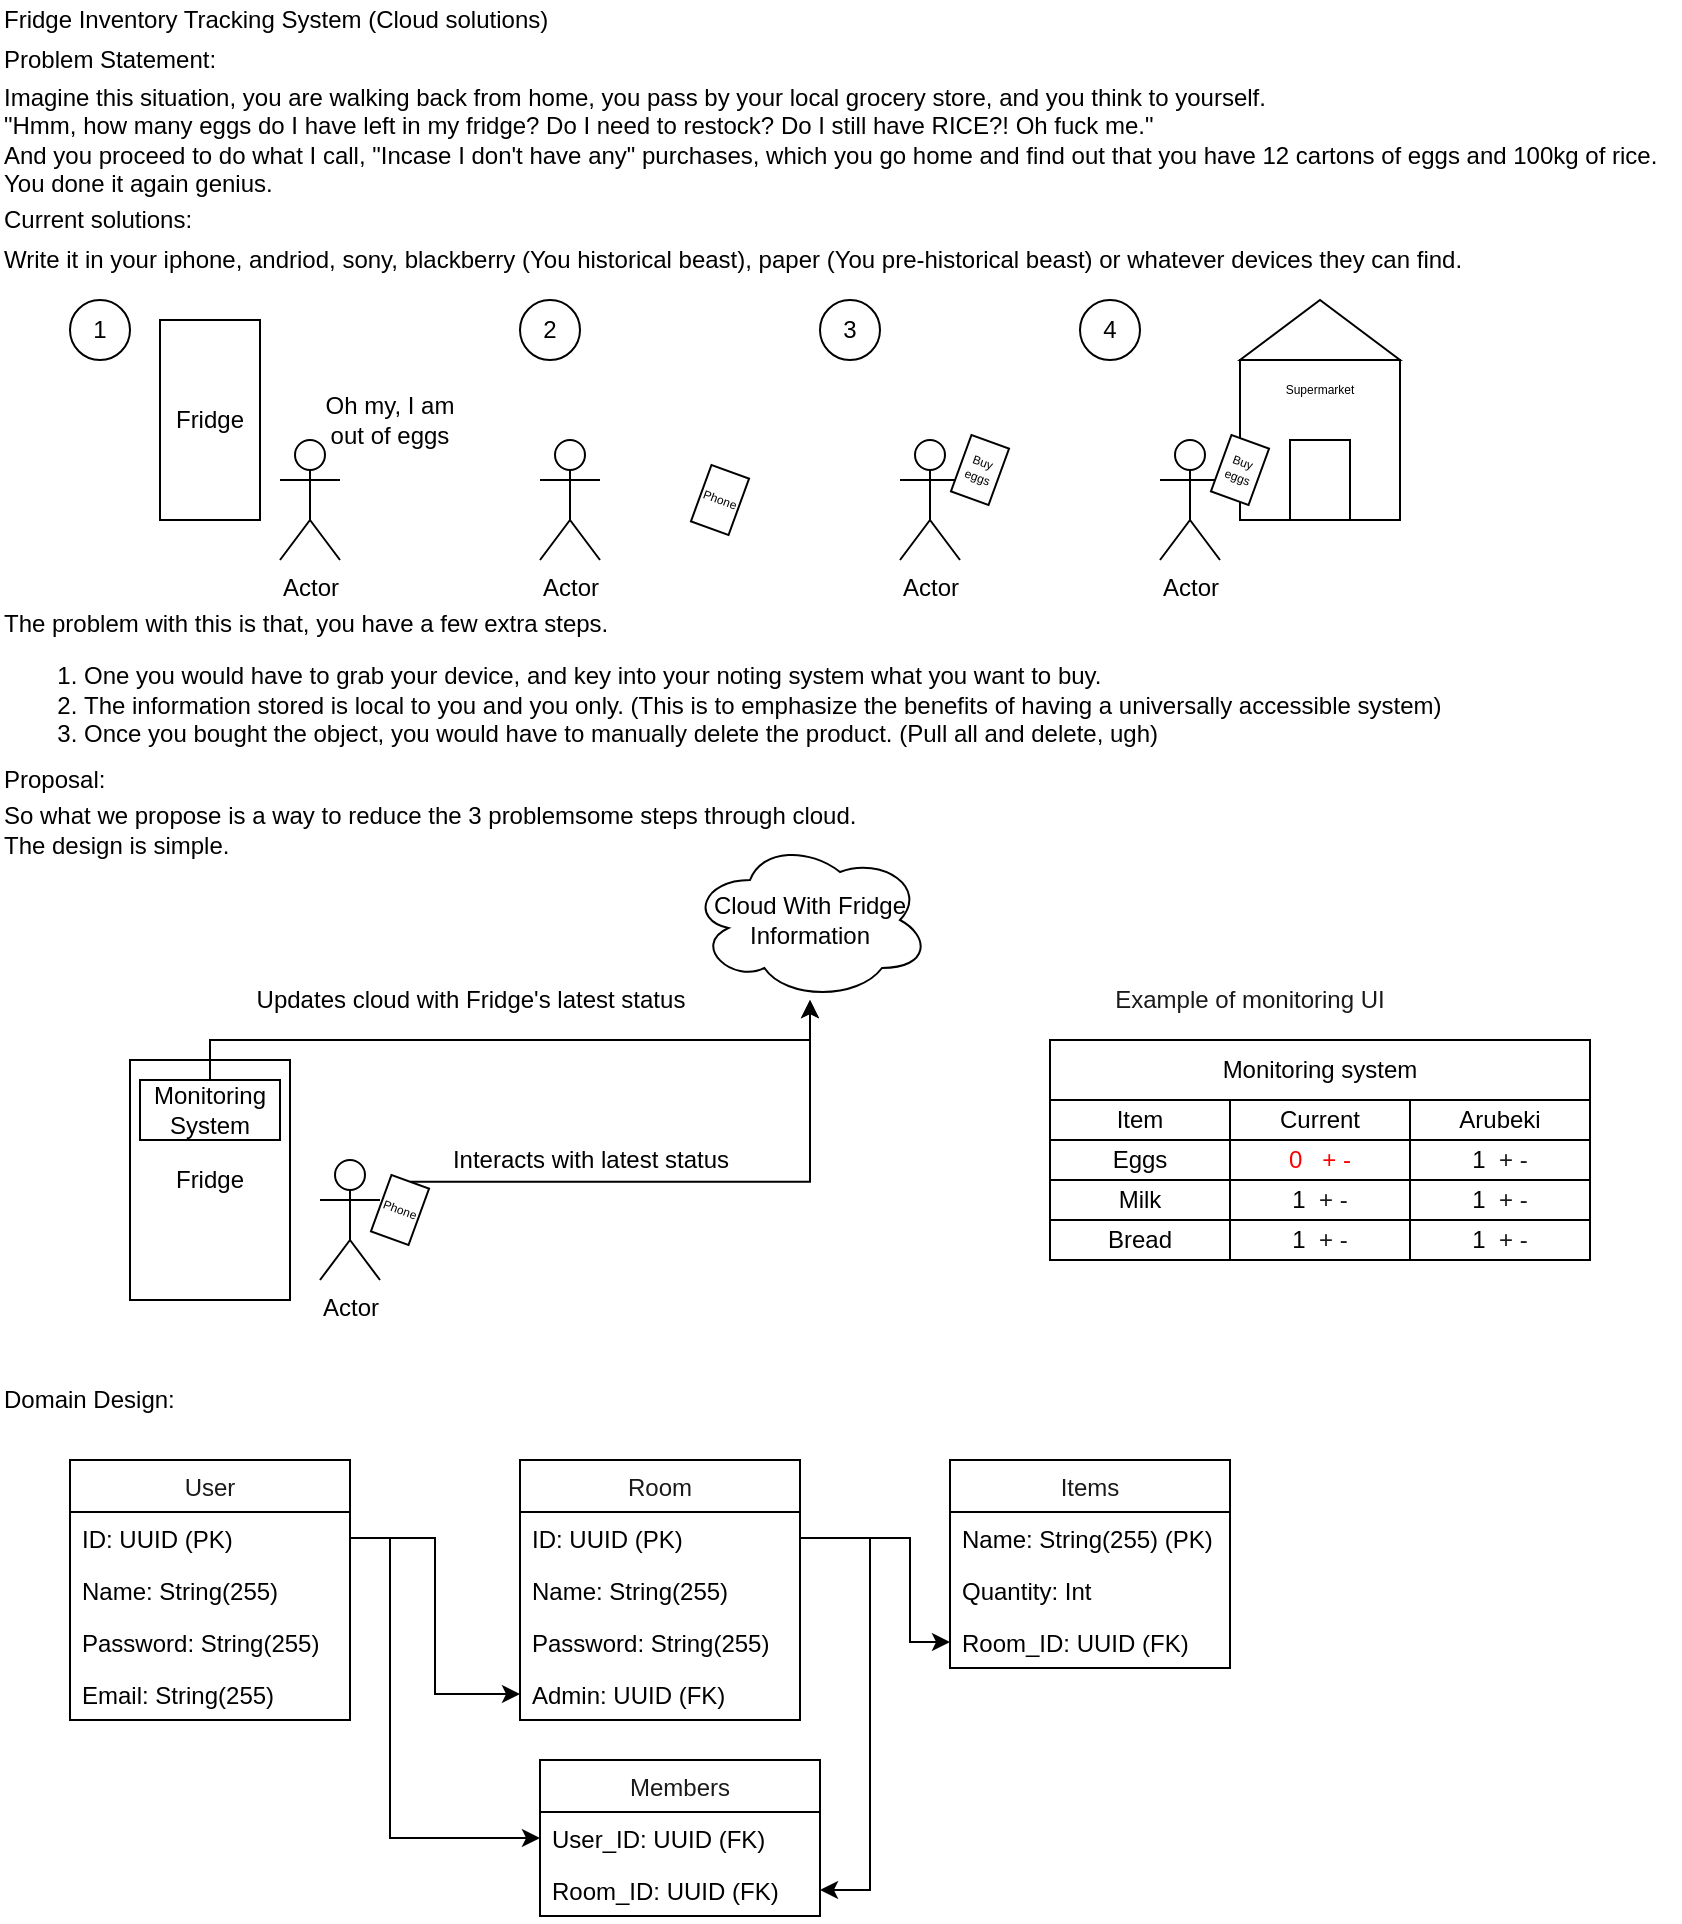 <mxfile version="13.5.3" type="github">
  <diagram id="Ra9TlzeEF_QEIY7TeP2H" name="Page-1">
    <mxGraphModel dx="1351" dy="877" grid="1" gridSize="10" guides="1" tooltips="1" connect="1" arrows="1" fold="1" page="1" pageScale="1" pageWidth="850" pageHeight="1100" math="0" shadow="0">
      <root>
        <mxCell id="0" />
        <mxCell id="1" parent="0" />
        <mxCell id="A1P-siqLci43kPSaFTuO-25" value="" style="whiteSpace=wrap;html=1;aspect=fixed;fontSize=6;" parent="1" vertex="1">
          <mxGeometry x="625" y="190" width="80" height="80" as="geometry" />
        </mxCell>
        <mxCell id="A1P-siqLci43kPSaFTuO-2" value="Fridge Inventory Tracking System (Cloud solutions)" style="text;html=1;align=left;verticalAlign=middle;resizable=0;points=[];autosize=1;" parent="1" vertex="1">
          <mxGeometry x="5" y="10" width="290" height="20" as="geometry" />
        </mxCell>
        <mxCell id="A1P-siqLci43kPSaFTuO-4" value="Problem Statement:&amp;nbsp;" style="text;html=1;align=left;verticalAlign=middle;resizable=0;points=[];autosize=1;" parent="1" vertex="1">
          <mxGeometry x="5" y="30" width="120" height="20" as="geometry" />
        </mxCell>
        <mxCell id="A1P-siqLci43kPSaFTuO-5" value="Imagine this situation, you are walking back from home, you pass by your local grocery store, and you think to yourself.&lt;br&gt;&quot;Hmm, how many eggs do I have left in my fridge? Do I need to restock? Do I still have RICE?! Oh fuck me.&quot;&lt;br&gt;And you proceed to do what I call, &quot;Incase I don&#39;t have any&quot; purchases, which you go home and find out that you have 12 cartons of eggs and 100kg of rice.&lt;br&gt;You done it again genius." style="text;html=1;align=left;verticalAlign=middle;resizable=0;points=[];autosize=1;" parent="1" vertex="1">
          <mxGeometry x="5" y="50" width="840" height="60" as="geometry" />
        </mxCell>
        <mxCell id="A1P-siqLci43kPSaFTuO-9" value="Fridge" style="rounded=0;whiteSpace=wrap;html=1;align=center;" parent="1" vertex="1">
          <mxGeometry x="85" y="170" width="50" height="100" as="geometry" />
        </mxCell>
        <mxCell id="A1P-siqLci43kPSaFTuO-10" value="Current solutions:" style="text;html=1;align=left;verticalAlign=middle;resizable=0;points=[];autosize=1;" parent="1" vertex="1">
          <mxGeometry x="5" y="110" width="110" height="20" as="geometry" />
        </mxCell>
        <mxCell id="A1P-siqLci43kPSaFTuO-11" value="&lt;span&gt;Write it in your iphone, andriod, sony, blackberry (You historical beast), paper (You pre-historical beast) or whatever devices they can find.&lt;/span&gt;" style="text;html=1;align=left;verticalAlign=middle;resizable=0;points=[];autosize=1;" parent="1" vertex="1">
          <mxGeometry x="5" y="130" width="740" height="20" as="geometry" />
        </mxCell>
        <mxCell id="A1P-siqLci43kPSaFTuO-13" value="1" style="ellipse;whiteSpace=wrap;html=1;aspect=fixed;" parent="1" vertex="1">
          <mxGeometry x="40" y="160" width="30" height="30" as="geometry" />
        </mxCell>
        <mxCell id="A1P-siqLci43kPSaFTuO-14" value="Actor" style="shape=umlActor;verticalLabelPosition=bottom;verticalAlign=top;html=1;outlineConnect=0;" parent="1" vertex="1">
          <mxGeometry x="145" y="230" width="30" height="60" as="geometry" />
        </mxCell>
        <mxCell id="A1P-siqLci43kPSaFTuO-15" value="Oh my, I am out of eggs" style="text;html=1;strokeColor=none;fillColor=none;align=center;verticalAlign=middle;whiteSpace=wrap;rounded=0;" parent="1" vertex="1">
          <mxGeometry x="165" y="210" width="70" height="20" as="geometry" />
        </mxCell>
        <mxCell id="A1P-siqLci43kPSaFTuO-17" value="3" style="ellipse;whiteSpace=wrap;html=1;aspect=fixed;" parent="1" vertex="1">
          <mxGeometry x="415" y="160" width="30" height="30" as="geometry" />
        </mxCell>
        <mxCell id="A1P-siqLci43kPSaFTuO-18" value="Actor" style="shape=umlActor;verticalLabelPosition=bottom;verticalAlign=top;html=1;outlineConnect=0;" parent="1" vertex="1">
          <mxGeometry x="455" y="230" width="30" height="60" as="geometry" />
        </mxCell>
        <mxCell id="A1P-siqLci43kPSaFTuO-19" value="Buy eggs" style="rounded=0;whiteSpace=wrap;html=1;rotation=20;fontSize=6;" parent="1" vertex="1">
          <mxGeometry x="485" y="230" width="20" height="30" as="geometry" />
        </mxCell>
        <mxCell id="A1P-siqLci43kPSaFTuO-22" value="4" style="ellipse;whiteSpace=wrap;html=1;aspect=fixed;" parent="1" vertex="1">
          <mxGeometry x="545" y="160" width="30" height="30" as="geometry" />
        </mxCell>
        <mxCell id="A1P-siqLci43kPSaFTuO-23" value="Actor" style="shape=umlActor;verticalLabelPosition=bottom;verticalAlign=top;html=1;outlineConnect=0;" parent="1" vertex="1">
          <mxGeometry x="585" y="230" width="30" height="60" as="geometry" />
        </mxCell>
        <mxCell id="A1P-siqLci43kPSaFTuO-24" value="Buy eggs" style="rounded=0;whiteSpace=wrap;html=1;rotation=20;fontSize=6;" parent="1" vertex="1">
          <mxGeometry x="615" y="230" width="20" height="30" as="geometry" />
        </mxCell>
        <mxCell id="A1P-siqLci43kPSaFTuO-26" value="" style="triangle;whiteSpace=wrap;html=1;fontSize=6;rotation=-90;" parent="1" vertex="1">
          <mxGeometry x="650" y="135" width="30" height="80" as="geometry" />
        </mxCell>
        <mxCell id="A1P-siqLci43kPSaFTuO-27" value="" style="rounded=0;whiteSpace=wrap;html=1;fontSize=6;" parent="1" vertex="1">
          <mxGeometry x="650" y="230" width="30" height="40" as="geometry" />
        </mxCell>
        <mxCell id="A1P-siqLci43kPSaFTuO-28" value="Supermarket" style="text;html=1;strokeColor=none;fillColor=none;align=center;verticalAlign=middle;whiteSpace=wrap;rounded=0;fontSize=6;" parent="1" vertex="1">
          <mxGeometry x="645" y="195" width="40" height="20" as="geometry" />
        </mxCell>
        <mxCell id="A1P-siqLci43kPSaFTuO-31" value="The problem with this is that, you have a few extra steps. &lt;br&gt;&lt;ol&gt;&lt;li&gt;One you would have to grab your device, and key into your noting system what you want to buy.&lt;/li&gt;&lt;li&gt;The information stored is local to you and you only. (This is to emphasize the benefits of having a universally accessible system)&lt;/li&gt;&lt;li&gt;Once you bought the object, you would have to manually delete the product. (Pull all and delete, ugh)&lt;/li&gt;&lt;/ol&gt;" style="text;html=1;align=left;verticalAlign=middle;resizable=0;points=[];autosize=1;" parent="1" vertex="1">
          <mxGeometry x="5" y="310" width="730" height="90" as="geometry" />
        </mxCell>
        <mxCell id="A1P-siqLci43kPSaFTuO-36" value="2" style="ellipse;whiteSpace=wrap;html=1;aspect=fixed;" parent="1" vertex="1">
          <mxGeometry x="265" y="160" width="30" height="30" as="geometry" />
        </mxCell>
        <mxCell id="A1P-siqLci43kPSaFTuO-37" value="Actor" style="shape=umlActor;verticalLabelPosition=bottom;verticalAlign=top;html=1;outlineConnect=0;" parent="1" vertex="1">
          <mxGeometry x="275" y="230" width="30" height="60" as="geometry" />
        </mxCell>
        <mxCell id="A1P-siqLci43kPSaFTuO-38" value="Phone" style="rounded=0;whiteSpace=wrap;html=1;rotation=20;fontSize=6;" parent="1" vertex="1">
          <mxGeometry x="355" y="245" width="20" height="30" as="geometry" />
        </mxCell>
        <mxCell id="KAdHphuP4f_N_cZGn7-6-1" value="&lt;span&gt;Proposal:&lt;br&gt;&lt;/span&gt;" style="text;html=1;align=left;verticalAlign=middle;resizable=0;points=[];autosize=1;" vertex="1" parent="1">
          <mxGeometry x="5" y="390" width="70" height="20" as="geometry" />
        </mxCell>
        <mxCell id="KAdHphuP4f_N_cZGn7-6-2" value="So what we propose is a way to reduce the 3 problemsome steps through cloud.&amp;nbsp;&lt;br&gt;The design is simple." style="text;html=1;align=left;verticalAlign=middle;resizable=0;points=[];autosize=1;" vertex="1" parent="1">
          <mxGeometry x="5" y="410" width="450" height="30" as="geometry" />
        </mxCell>
        <mxCell id="KAdHphuP4f_N_cZGn7-6-22" value="Actor" style="shape=umlActor;verticalLabelPosition=bottom;verticalAlign=top;html=1;outlineConnect=0;" vertex="1" parent="1">
          <mxGeometry x="165" y="590" width="30" height="60" as="geometry" />
        </mxCell>
        <mxCell id="KAdHphuP4f_N_cZGn7-6-23" value="Fridge" style="rounded=0;whiteSpace=wrap;html=1;align=center;" vertex="1" parent="1">
          <mxGeometry x="70" y="540" width="80" height="120" as="geometry" />
        </mxCell>
        <mxCell id="KAdHphuP4f_N_cZGn7-6-26" value="Cloud With Fridge Information" style="ellipse;shape=cloud;whiteSpace=wrap;html=1;" vertex="1" parent="1">
          <mxGeometry x="350" y="430" width="120" height="80" as="geometry" />
        </mxCell>
        <mxCell id="KAdHphuP4f_N_cZGn7-6-28" style="edgeStyle=orthogonalEdgeStyle;rounded=0;orthogonalLoop=1;jettySize=auto;html=1;exitX=0.5;exitY=0;exitDx=0;exitDy=0;" edge="1" parent="1" source="KAdHphuP4f_N_cZGn7-6-27" target="KAdHphuP4f_N_cZGn7-6-26">
          <mxGeometry relative="1" as="geometry" />
        </mxCell>
        <mxCell id="KAdHphuP4f_N_cZGn7-6-27" value="Monitoring System" style="rounded=0;whiteSpace=wrap;html=1;" vertex="1" parent="1">
          <mxGeometry x="75" y="550" width="70" height="30" as="geometry" />
        </mxCell>
        <mxCell id="KAdHphuP4f_N_cZGn7-6-31" style="edgeStyle=orthogonalEdgeStyle;rounded=0;orthogonalLoop=1;jettySize=auto;html=1;exitX=0.5;exitY=0;exitDx=0;exitDy=0;" edge="1" parent="1" source="KAdHphuP4f_N_cZGn7-6-29" target="KAdHphuP4f_N_cZGn7-6-26">
          <mxGeometry relative="1" as="geometry" />
        </mxCell>
        <mxCell id="KAdHphuP4f_N_cZGn7-6-29" value="Phone" style="rounded=0;whiteSpace=wrap;html=1;rotation=20;fontSize=6;" vertex="1" parent="1">
          <mxGeometry x="195" y="600" width="20" height="30" as="geometry" />
        </mxCell>
        <mxCell id="KAdHphuP4f_N_cZGn7-6-30" value="Updates cloud with Fridge&#39;s latest status" style="text;html=1;align=center;verticalAlign=middle;resizable=0;points=[];autosize=1;" vertex="1" parent="1">
          <mxGeometry x="125" y="500" width="230" height="20" as="geometry" />
        </mxCell>
        <mxCell id="KAdHphuP4f_N_cZGn7-6-32" value="Interacts with latest status" style="text;html=1;align=center;verticalAlign=middle;resizable=0;points=[];autosize=1;" vertex="1" parent="1">
          <mxGeometry x="225" y="580" width="150" height="20" as="geometry" />
        </mxCell>
        <mxCell id="KAdHphuP4f_N_cZGn7-6-54" value="" style="rounded=0;whiteSpace=wrap;html=1;" vertex="1" parent="1">
          <mxGeometry x="530" y="530" width="90" height="110" as="geometry" />
        </mxCell>
        <mxCell id="KAdHphuP4f_N_cZGn7-6-55" value="" style="rounded=0;whiteSpace=wrap;html=1;" vertex="1" parent="1">
          <mxGeometry x="620" y="530" width="90" height="110" as="geometry" />
        </mxCell>
        <mxCell id="KAdHphuP4f_N_cZGn7-6-56" value="" style="rounded=0;whiteSpace=wrap;html=1;" vertex="1" parent="1">
          <mxGeometry x="710" y="530" width="90" height="110" as="geometry" />
        </mxCell>
        <mxCell id="KAdHphuP4f_N_cZGn7-6-57" value="Monitoring system" style="rounded=0;whiteSpace=wrap;html=1;" vertex="1" parent="1">
          <mxGeometry x="530" y="530" width="270" height="30" as="geometry" />
        </mxCell>
        <mxCell id="KAdHphuP4f_N_cZGn7-6-58" value="Item" style="rounded=0;whiteSpace=wrap;html=1;" vertex="1" parent="1">
          <mxGeometry x="530" y="560" width="90" height="20" as="geometry" />
        </mxCell>
        <mxCell id="KAdHphuP4f_N_cZGn7-6-59" value="Current" style="rounded=0;whiteSpace=wrap;html=1;" vertex="1" parent="1">
          <mxGeometry x="620" y="560" width="90" height="20" as="geometry" />
        </mxCell>
        <mxCell id="KAdHphuP4f_N_cZGn7-6-60" value="Arubeki" style="rounded=0;whiteSpace=wrap;html=1;" vertex="1" parent="1">
          <mxGeometry x="710" y="560" width="90" height="20" as="geometry" />
        </mxCell>
        <mxCell id="KAdHphuP4f_N_cZGn7-6-61" value="Eggs" style="rounded=0;whiteSpace=wrap;html=1;" vertex="1" parent="1">
          <mxGeometry x="530" y="580" width="90" height="20" as="geometry" />
        </mxCell>
        <mxCell id="KAdHphuP4f_N_cZGn7-6-62" value="Milk" style="rounded=0;whiteSpace=wrap;html=1;" vertex="1" parent="1">
          <mxGeometry x="530" y="600" width="90" height="20" as="geometry" />
        </mxCell>
        <mxCell id="KAdHphuP4f_N_cZGn7-6-63" value="Bread" style="rounded=0;whiteSpace=wrap;html=1;" vertex="1" parent="1">
          <mxGeometry x="530" y="620" width="90" height="20" as="geometry" />
        </mxCell>
        <mxCell id="KAdHphuP4f_N_cZGn7-6-64" value="0&amp;nbsp; &amp;nbsp;+ -" style="rounded=0;whiteSpace=wrap;html=1;fontColor=#FF0000;" vertex="1" parent="1">
          <mxGeometry x="620" y="580" width="90" height="20" as="geometry" />
        </mxCell>
        <mxCell id="KAdHphuP4f_N_cZGn7-6-65" value="1&amp;nbsp;&amp;nbsp;&lt;span style=&quot;color: rgb(26 , 26 , 26)&quot;&gt;+ -&lt;/span&gt;" style="rounded=0;whiteSpace=wrap;html=1;" vertex="1" parent="1">
          <mxGeometry x="710" y="580" width="90" height="20" as="geometry" />
        </mxCell>
        <mxCell id="KAdHphuP4f_N_cZGn7-6-66" value="1&amp;nbsp;&amp;nbsp;&lt;font color=&quot;#1a1a1a&quot;&gt;+ -&lt;/font&gt;" style="rounded=0;whiteSpace=wrap;html=1;" vertex="1" parent="1">
          <mxGeometry x="620" y="600" width="90" height="20" as="geometry" />
        </mxCell>
        <mxCell id="KAdHphuP4f_N_cZGn7-6-67" value="1&amp;nbsp;&amp;nbsp;&lt;span style=&quot;color: rgb(26 , 26 , 26)&quot;&gt;+ -&lt;/span&gt;" style="rounded=0;whiteSpace=wrap;html=1;" vertex="1" parent="1">
          <mxGeometry x="710" y="600" width="90" height="20" as="geometry" />
        </mxCell>
        <mxCell id="KAdHphuP4f_N_cZGn7-6-68" value="1&amp;nbsp;&amp;nbsp;&lt;span style=&quot;color: rgb(26 , 26 , 26)&quot;&gt;+ -&lt;/span&gt;" style="rounded=0;whiteSpace=wrap;html=1;" vertex="1" parent="1">
          <mxGeometry x="620" y="620" width="90" height="20" as="geometry" />
        </mxCell>
        <mxCell id="KAdHphuP4f_N_cZGn7-6-69" value="1&amp;nbsp;&amp;nbsp;&lt;span style=&quot;color: rgb(26 , 26 , 26)&quot;&gt;+ -&lt;/span&gt;" style="rounded=0;whiteSpace=wrap;html=1;" vertex="1" parent="1">
          <mxGeometry x="710" y="620" width="90" height="20" as="geometry" />
        </mxCell>
        <mxCell id="KAdHphuP4f_N_cZGn7-6-70" value="Example of monitoring UI" style="text;html=1;strokeColor=none;fillColor=none;align=center;verticalAlign=middle;whiteSpace=wrap;rounded=0;labelBackgroundColor=none;fontColor=#1A1A1A;" vertex="1" parent="1">
          <mxGeometry x="530" y="500" width="200" height="20" as="geometry" />
        </mxCell>
        <mxCell id="KAdHphuP4f_N_cZGn7-6-72" value="&lt;span&gt;Domain Design:&lt;br&gt;&lt;/span&gt;" style="text;html=1;align=left;verticalAlign=middle;resizable=0;points=[];autosize=1;" vertex="1" parent="1">
          <mxGeometry x="5" y="700" width="100" height="20" as="geometry" />
        </mxCell>
        <mxCell id="KAdHphuP4f_N_cZGn7-6-79" style="edgeStyle=orthogonalEdgeStyle;rounded=0;orthogonalLoop=1;jettySize=auto;html=1;fontColor=#1A1A1A;exitX=1;exitY=0.5;exitDx=0;exitDy=0;entryX=0;entryY=0.5;entryDx=0;entryDy=0;" edge="1" parent="1" source="KAdHphuP4f_N_cZGn7-6-85" target="KAdHphuP4f_N_cZGn7-6-93">
          <mxGeometry relative="1" as="geometry">
            <mxPoint x="195.0" y="815" as="sourcePoint" />
            <mxPoint x="265.0" y="815" as="targetPoint" />
          </mxGeometry>
        </mxCell>
        <mxCell id="KAdHphuP4f_N_cZGn7-6-84" value="User" style="swimlane;fontStyle=0;childLayout=stackLayout;horizontal=1;startSize=26;fillColor=none;horizontalStack=0;resizeParent=1;resizeParentMax=0;resizeLast=0;collapsible=1;marginBottom=0;labelBackgroundColor=none;fontColor=#1A1A1A;" vertex="1" parent="1">
          <mxGeometry x="40" y="740" width="140" height="130" as="geometry" />
        </mxCell>
        <mxCell id="KAdHphuP4f_N_cZGn7-6-85" value="ID: UUID (PK)" style="text;strokeColor=none;fillColor=none;align=left;verticalAlign=top;spacingLeft=4;spacingRight=4;overflow=hidden;rotatable=0;points=[[0,0.5],[1,0.5]];portConstraint=eastwest;" vertex="1" parent="KAdHphuP4f_N_cZGn7-6-84">
          <mxGeometry y="26" width="140" height="26" as="geometry" />
        </mxCell>
        <mxCell id="KAdHphuP4f_N_cZGn7-6-86" value="Name: String(255)" style="text;strokeColor=none;fillColor=none;align=left;verticalAlign=top;spacingLeft=4;spacingRight=4;overflow=hidden;rotatable=0;points=[[0,0.5],[1,0.5]];portConstraint=eastwest;" vertex="1" parent="KAdHphuP4f_N_cZGn7-6-84">
          <mxGeometry y="52" width="140" height="26" as="geometry" />
        </mxCell>
        <mxCell id="KAdHphuP4f_N_cZGn7-6-87" value="Password: String(255)" style="text;strokeColor=none;fillColor=none;align=left;verticalAlign=top;spacingLeft=4;spacingRight=4;overflow=hidden;rotatable=0;points=[[0,0.5],[1,0.5]];portConstraint=eastwest;" vertex="1" parent="KAdHphuP4f_N_cZGn7-6-84">
          <mxGeometry y="78" width="140" height="26" as="geometry" />
        </mxCell>
        <mxCell id="KAdHphuP4f_N_cZGn7-6-88" value="Email: String(255)" style="text;strokeColor=none;fillColor=none;align=left;verticalAlign=top;spacingLeft=4;spacingRight=4;overflow=hidden;rotatable=0;points=[[0,0.5],[1,0.5]];portConstraint=eastwest;" vertex="1" parent="KAdHphuP4f_N_cZGn7-6-84">
          <mxGeometry y="104" width="140" height="26" as="geometry" />
        </mxCell>
        <mxCell id="KAdHphuP4f_N_cZGn7-6-89" value="Room" style="swimlane;fontStyle=0;childLayout=stackLayout;horizontal=1;startSize=26;fillColor=none;horizontalStack=0;resizeParent=1;resizeParentMax=0;resizeLast=0;collapsible=1;marginBottom=0;labelBackgroundColor=none;fontColor=#1A1A1A;" vertex="1" parent="1">
          <mxGeometry x="265" y="740" width="140" height="130" as="geometry" />
        </mxCell>
        <mxCell id="KAdHphuP4f_N_cZGn7-6-90" value="ID: UUID (PK)" style="text;strokeColor=none;fillColor=none;align=left;verticalAlign=top;spacingLeft=4;spacingRight=4;overflow=hidden;rotatable=0;points=[[0,0.5],[1,0.5]];portConstraint=eastwest;" vertex="1" parent="KAdHphuP4f_N_cZGn7-6-89">
          <mxGeometry y="26" width="140" height="26" as="geometry" />
        </mxCell>
        <mxCell id="KAdHphuP4f_N_cZGn7-6-91" value="Name: String(255)" style="text;strokeColor=none;fillColor=none;align=left;verticalAlign=top;spacingLeft=4;spacingRight=4;overflow=hidden;rotatable=0;points=[[0,0.5],[1,0.5]];portConstraint=eastwest;" vertex="1" parent="KAdHphuP4f_N_cZGn7-6-89">
          <mxGeometry y="52" width="140" height="26" as="geometry" />
        </mxCell>
        <mxCell id="KAdHphuP4f_N_cZGn7-6-92" value="Password: String(255)" style="text;strokeColor=none;fillColor=none;align=left;verticalAlign=top;spacingLeft=4;spacingRight=4;overflow=hidden;rotatable=0;points=[[0,0.5],[1,0.5]];portConstraint=eastwest;" vertex="1" parent="KAdHphuP4f_N_cZGn7-6-89">
          <mxGeometry y="78" width="140" height="26" as="geometry" />
        </mxCell>
        <mxCell id="KAdHphuP4f_N_cZGn7-6-93" value="Admin: UUID (FK)" style="text;strokeColor=none;fillColor=none;align=left;verticalAlign=top;spacingLeft=4;spacingRight=4;overflow=hidden;rotatable=0;points=[[0,0.5],[1,0.5]];portConstraint=eastwest;" vertex="1" parent="KAdHphuP4f_N_cZGn7-6-89">
          <mxGeometry y="104" width="140" height="26" as="geometry" />
        </mxCell>
        <mxCell id="KAdHphuP4f_N_cZGn7-6-100" style="edgeStyle=orthogonalEdgeStyle;rounded=0;orthogonalLoop=1;jettySize=auto;html=1;exitX=1;exitY=0.5;exitDx=0;exitDy=0;entryX=0;entryY=0.5;entryDx=0;entryDy=0;fontColor=#1A1A1A;" edge="1" parent="1" source="KAdHphuP4f_N_cZGn7-6-90" target="KAdHphuP4f_N_cZGn7-6-99">
          <mxGeometry relative="1" as="geometry">
            <Array as="points">
              <mxPoint x="460" y="779" />
              <mxPoint x="460" y="831" />
            </Array>
          </mxGeometry>
        </mxCell>
        <mxCell id="KAdHphuP4f_N_cZGn7-6-101" value="Members" style="swimlane;fontStyle=0;childLayout=stackLayout;horizontal=1;startSize=26;fillColor=none;horizontalStack=0;resizeParent=1;resizeParentMax=0;resizeLast=0;collapsible=1;marginBottom=0;labelBackgroundColor=none;fontColor=#1A1A1A;" vertex="1" parent="1">
          <mxGeometry x="275" y="890" width="140" height="78" as="geometry" />
        </mxCell>
        <mxCell id="KAdHphuP4f_N_cZGn7-6-102" value="User_ID: UUID (FK)" style="text;strokeColor=none;fillColor=none;align=left;verticalAlign=top;spacingLeft=4;spacingRight=4;overflow=hidden;rotatable=0;points=[[0,0.5],[1,0.5]];portConstraint=eastwest;" vertex="1" parent="KAdHphuP4f_N_cZGn7-6-101">
          <mxGeometry y="26" width="140" height="26" as="geometry" />
        </mxCell>
        <mxCell id="KAdHphuP4f_N_cZGn7-6-103" value="Room_ID: UUID (FK)" style="text;strokeColor=none;fillColor=none;align=left;verticalAlign=top;spacingLeft=4;spacingRight=4;overflow=hidden;rotatable=0;points=[[0,0.5],[1,0.5]];portConstraint=eastwest;" vertex="1" parent="KAdHphuP4f_N_cZGn7-6-101">
          <mxGeometry y="52" width="140" height="26" as="geometry" />
        </mxCell>
        <mxCell id="KAdHphuP4f_N_cZGn7-6-107" style="edgeStyle=orthogonalEdgeStyle;rounded=0;orthogonalLoop=1;jettySize=auto;html=1;exitX=1;exitY=0.5;exitDx=0;exitDy=0;entryX=0;entryY=0.5;entryDx=0;entryDy=0;fontColor=#1A1A1A;" edge="1" parent="1" source="KAdHphuP4f_N_cZGn7-6-85" target="KAdHphuP4f_N_cZGn7-6-101">
          <mxGeometry relative="1" as="geometry">
            <Array as="points">
              <mxPoint x="200" y="779" />
              <mxPoint x="200" y="929" />
            </Array>
          </mxGeometry>
        </mxCell>
        <mxCell id="KAdHphuP4f_N_cZGn7-6-109" style="edgeStyle=orthogonalEdgeStyle;rounded=0;orthogonalLoop=1;jettySize=auto;html=1;exitX=1;exitY=0.5;exitDx=0;exitDy=0;entryX=1;entryY=0.5;entryDx=0;entryDy=0;fontColor=#1A1A1A;" edge="1" parent="1" source="KAdHphuP4f_N_cZGn7-6-90" target="KAdHphuP4f_N_cZGn7-6-103">
          <mxGeometry relative="1" as="geometry">
            <Array as="points">
              <mxPoint x="440" y="779" />
              <mxPoint x="440" y="955" />
            </Array>
          </mxGeometry>
        </mxCell>
        <mxCell id="KAdHphuP4f_N_cZGn7-6-95" value="Items" style="swimlane;fontStyle=0;childLayout=stackLayout;horizontal=1;startSize=26;fillColor=none;horizontalStack=0;resizeParent=1;resizeParentMax=0;resizeLast=0;collapsible=1;marginBottom=0;labelBackgroundColor=none;fontColor=#1A1A1A;" vertex="1" parent="1">
          <mxGeometry x="480" y="740" width="140" height="104" as="geometry" />
        </mxCell>
        <mxCell id="KAdHphuP4f_N_cZGn7-6-96" value="Name: String(255) (PK)" style="text;strokeColor=none;fillColor=none;align=left;verticalAlign=top;spacingLeft=4;spacingRight=4;overflow=hidden;rotatable=0;points=[[0,0.5],[1,0.5]];portConstraint=eastwest;" vertex="1" parent="KAdHphuP4f_N_cZGn7-6-95">
          <mxGeometry y="26" width="140" height="26" as="geometry" />
        </mxCell>
        <mxCell id="KAdHphuP4f_N_cZGn7-6-97" value="Quantity: Int " style="text;strokeColor=none;fillColor=none;align=left;verticalAlign=top;spacingLeft=4;spacingRight=4;overflow=hidden;rotatable=0;points=[[0,0.5],[1,0.5]];portConstraint=eastwest;" vertex="1" parent="KAdHphuP4f_N_cZGn7-6-95">
          <mxGeometry y="52" width="140" height="26" as="geometry" />
        </mxCell>
        <mxCell id="KAdHphuP4f_N_cZGn7-6-99" value="Room_ID: UUID (FK)" style="text;strokeColor=none;fillColor=none;align=left;verticalAlign=top;spacingLeft=4;spacingRight=4;overflow=hidden;rotatable=0;points=[[0,0.5],[1,0.5]];portConstraint=eastwest;" vertex="1" parent="KAdHphuP4f_N_cZGn7-6-95">
          <mxGeometry y="78" width="140" height="26" as="geometry" />
        </mxCell>
      </root>
    </mxGraphModel>
  </diagram>
</mxfile>
